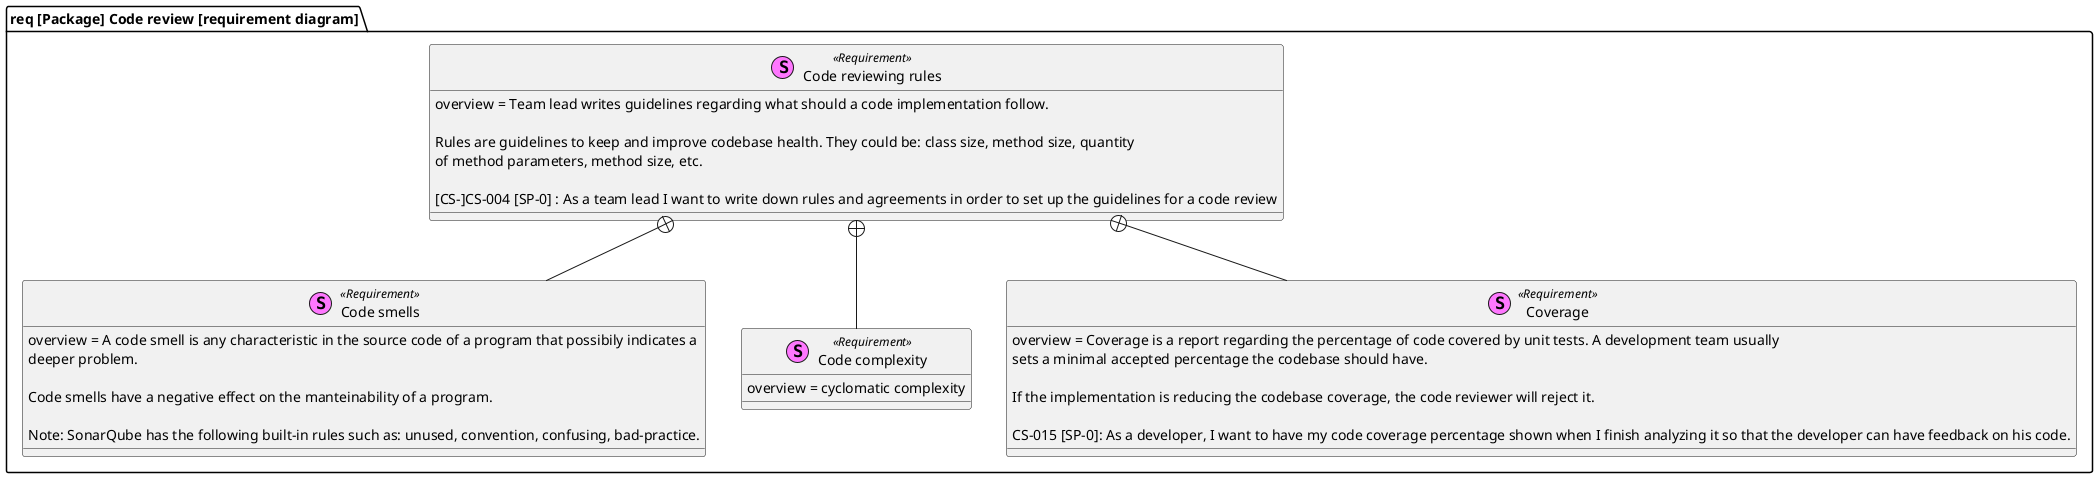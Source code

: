 /'
    References
1. https://en.wikipedia.org/wiki/SonarQube
'/
@startuml
package "req [Package] Code review [requirement diagram]" {

    stereotype "Code smells" as code_smells <<Requirement>> {
    ' https://docs.sonarsource.com/sonarqube/latest/user-guide/rules/built-in-rule-tags/
    ' https://en.wikipedia.org/wiki/Code_smell
        overview = A code smell is any characteristic in the source code of a program that possibily indicates a
        deeper problem.

        Code smells have a negative effect on the manteinability of a program.

        Note: SonarQube has the following built-in rules such as: unused, convention, confusing, bad-practice.
    }

    stereotype "Code complexity" as complexity <<Requirement>> {
        ' https://en.wikipedia.org/wiki/Cyclomatic_complexity
        overview = cyclomatic complexity
    }

    stereotype "Coverage" as code_coverage <<Requirement>> {
        overview = Coverage is a report regarding the percentage of code covered by unit tests. A development team usually
        sets a minimal accepted percentage the codebase should have.

        If the implementation is reducing the codebase coverage, the code reviewer will reject it.

        CS-015 [SP-0]: As a developer, I want to have my code coverage percentage shown when I finish analyzing it so that the developer can have feedback on his code.
    }

    stereotype "Code reviewing rules" as rules <<Requirement>> {
        overview = Team lead writes guidelines regarding what should a code implementation follow.

        Rules are guidelines to keep and improve codebase health. They could be: class size, method size, quantity
        of method parameters, method size, etc.

        [CS-]CS-004 [SP-0] : As a team lead I want to write down rules and agreements in order to set up the guidelines for a code review
    }
    rules +-- code_smells
    rules +-- code_coverage
    rules +-- complexity
}
@enduml
    stereotype "" as <<Requirement>> {
        overview =
    }
